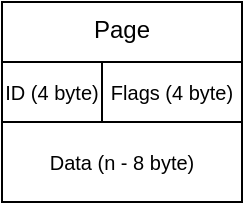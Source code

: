 <mxfile version="15.4.0" type="device"><diagram id="mXV3yDNm98RPFJAnjE71" name="Page-1"><mxGraphModel dx="749" dy="421" grid="1" gridSize="10" guides="1" tooltips="1" connect="1" arrows="1" fold="1" page="1" pageScale="1" pageWidth="1169" pageHeight="827" math="0" shadow="0"><root><mxCell id="0"/><mxCell id="1" parent="0"/><mxCell id="NuJe6aihwzH2WwyjaVP6-2" value="Page" style="rounded=0;whiteSpace=wrap;html=1;verticalAlign=top;" vertex="1" parent="1"><mxGeometry x="470" y="210" width="120" height="100" as="geometry"/></mxCell><mxCell id="NuJe6aihwzH2WwyjaVP6-5" value="Flags (4 byte)" style="rounded=0;whiteSpace=wrap;html=1;verticalAlign=middle;fontSize=10;" vertex="1" parent="1"><mxGeometry x="520" y="240" width="70" height="30" as="geometry"/></mxCell><mxCell id="NuJe6aihwzH2WwyjaVP6-6" value="ID (4 byte)" style="rounded=0;whiteSpace=wrap;html=1;verticalAlign=middle;fontSize=10;" vertex="1" parent="1"><mxGeometry x="470" y="240" width="50" height="30" as="geometry"/></mxCell><mxCell id="NuJe6aihwzH2WwyjaVP6-7" value="Data (n - 8 byte)" style="rounded=0;whiteSpace=wrap;html=1;verticalAlign=middle;fontSize=10;" vertex="1" parent="1"><mxGeometry x="470" y="270" width="120" height="40" as="geometry"/></mxCell></root></mxGraphModel></diagram></mxfile>